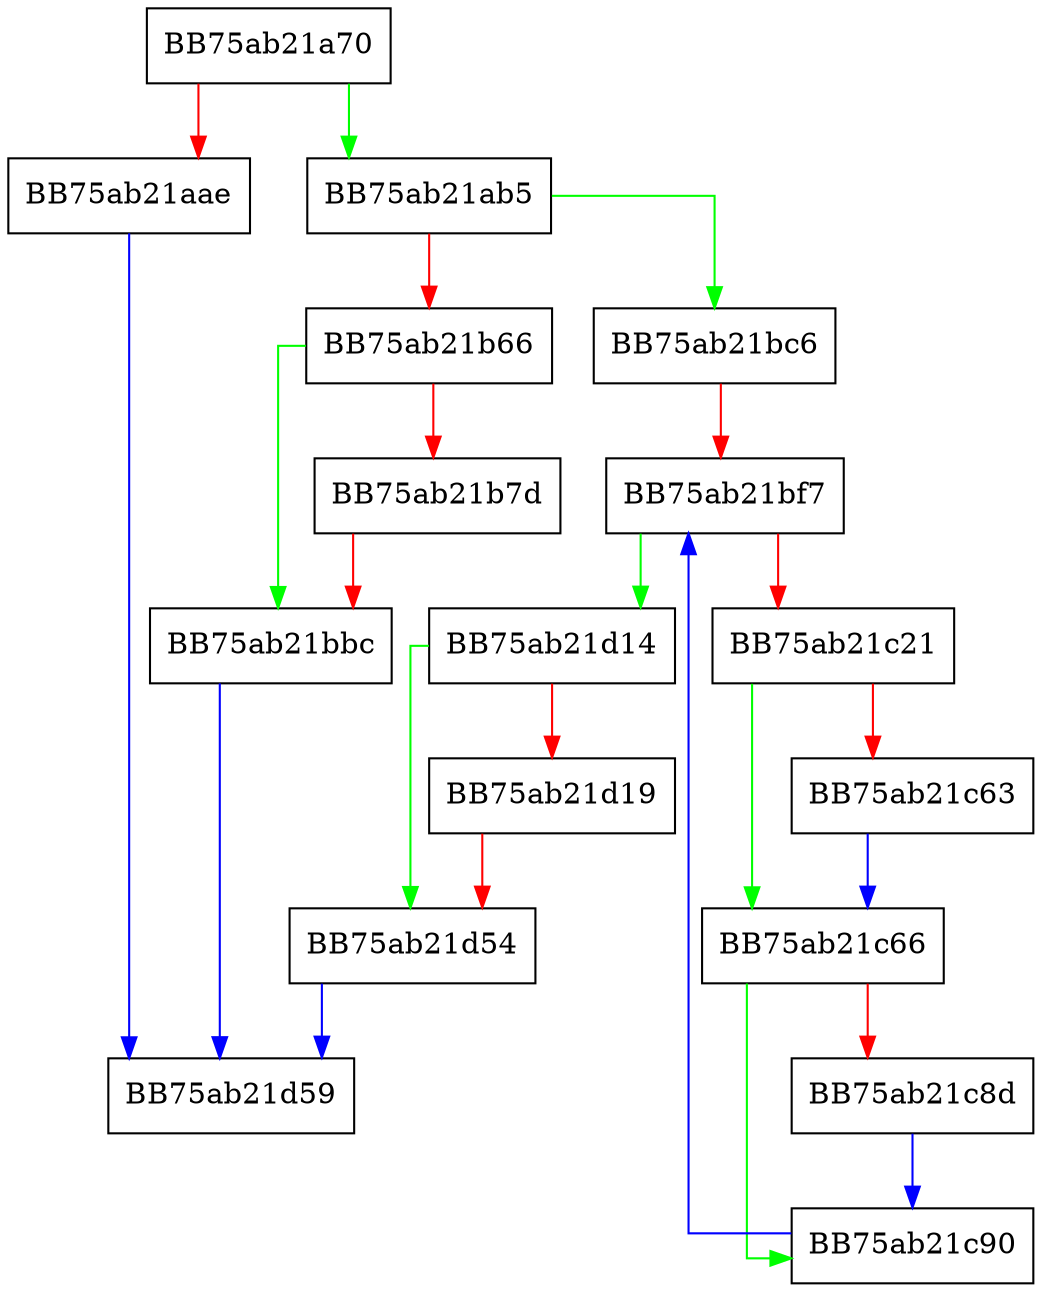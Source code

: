 digraph RollingQueueQueryMultiKeyNamespaced {
  node [shape="box"];
  graph [splines=ortho];
  BB75ab21a70 -> BB75ab21ab5 [color="green"];
  BB75ab21a70 -> BB75ab21aae [color="red"];
  BB75ab21aae -> BB75ab21d59 [color="blue"];
  BB75ab21ab5 -> BB75ab21bc6 [color="green"];
  BB75ab21ab5 -> BB75ab21b66 [color="red"];
  BB75ab21b66 -> BB75ab21bbc [color="green"];
  BB75ab21b66 -> BB75ab21b7d [color="red"];
  BB75ab21b7d -> BB75ab21bbc [color="red"];
  BB75ab21bbc -> BB75ab21d59 [color="blue"];
  BB75ab21bc6 -> BB75ab21bf7 [color="red"];
  BB75ab21bf7 -> BB75ab21d14 [color="green"];
  BB75ab21bf7 -> BB75ab21c21 [color="red"];
  BB75ab21c21 -> BB75ab21c66 [color="green"];
  BB75ab21c21 -> BB75ab21c63 [color="red"];
  BB75ab21c63 -> BB75ab21c66 [color="blue"];
  BB75ab21c66 -> BB75ab21c90 [color="green"];
  BB75ab21c66 -> BB75ab21c8d [color="red"];
  BB75ab21c8d -> BB75ab21c90 [color="blue"];
  BB75ab21c90 -> BB75ab21bf7 [color="blue"];
  BB75ab21d14 -> BB75ab21d54 [color="green"];
  BB75ab21d14 -> BB75ab21d19 [color="red"];
  BB75ab21d19 -> BB75ab21d54 [color="red"];
  BB75ab21d54 -> BB75ab21d59 [color="blue"];
}